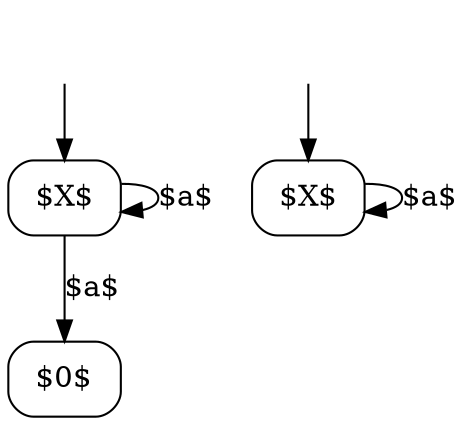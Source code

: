 digraph 
{
0 [shape = plaintext, label = ""]
1 [shape = box, label = "$X$", style = rounded];
2 [shape = box, label = "$0$", style = rounded];
1 -> 2[label = "$a$"]
1 -> 1[label = "$a$"]
0 -> 1

3 [shape = plaintext, label = ""]
4 [shape = box, label = "$X$", style = rounded];
4 -> 4[label = "$a$"]
3 -> 4
}